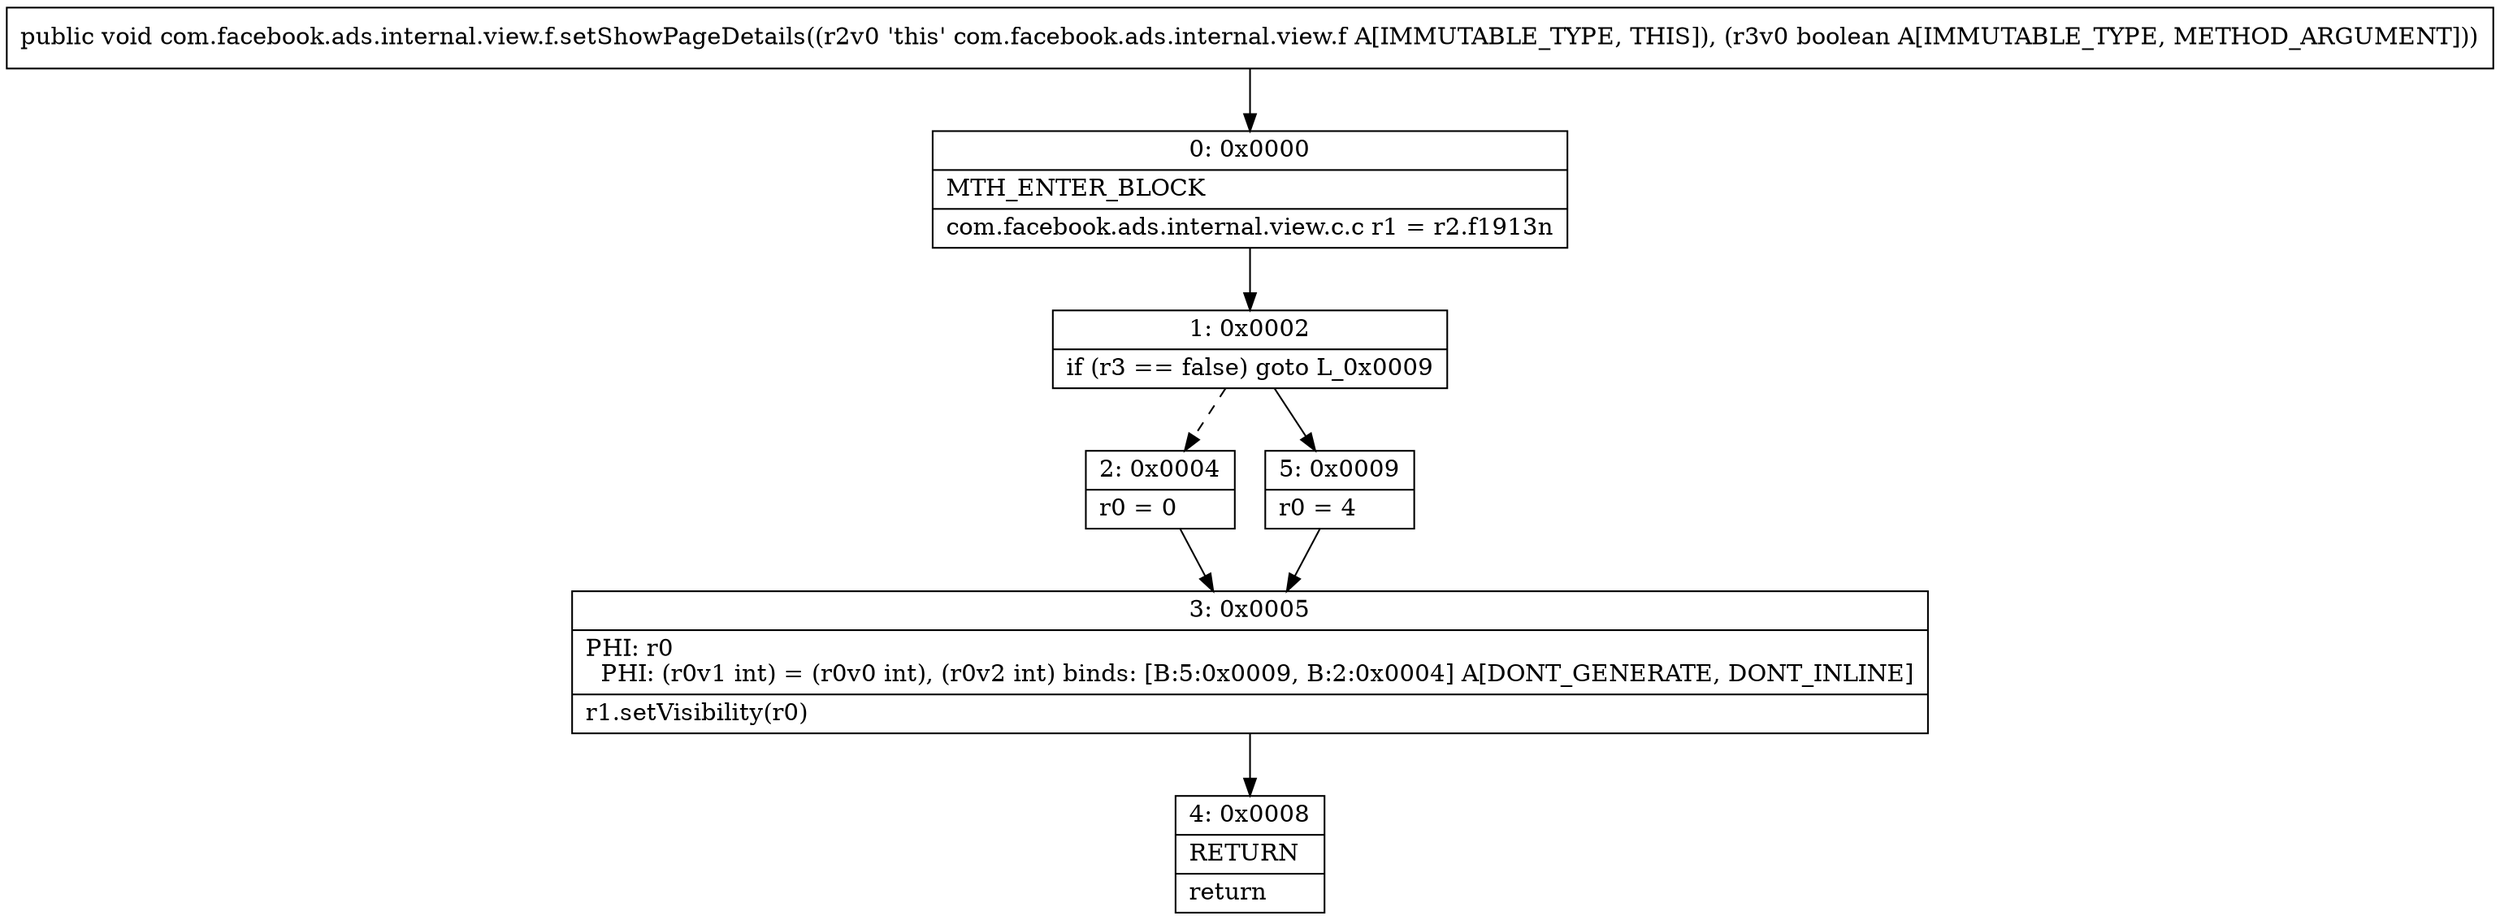digraph "CFG forcom.facebook.ads.internal.view.f.setShowPageDetails(Z)V" {
Node_0 [shape=record,label="{0\:\ 0x0000|MTH_ENTER_BLOCK\l|com.facebook.ads.internal.view.c.c r1 = r2.f1913n\l}"];
Node_1 [shape=record,label="{1\:\ 0x0002|if (r3 == false) goto L_0x0009\l}"];
Node_2 [shape=record,label="{2\:\ 0x0004|r0 = 0\l}"];
Node_3 [shape=record,label="{3\:\ 0x0005|PHI: r0 \l  PHI: (r0v1 int) = (r0v0 int), (r0v2 int) binds: [B:5:0x0009, B:2:0x0004] A[DONT_GENERATE, DONT_INLINE]\l|r1.setVisibility(r0)\l}"];
Node_4 [shape=record,label="{4\:\ 0x0008|RETURN\l|return\l}"];
Node_5 [shape=record,label="{5\:\ 0x0009|r0 = 4\l}"];
MethodNode[shape=record,label="{public void com.facebook.ads.internal.view.f.setShowPageDetails((r2v0 'this' com.facebook.ads.internal.view.f A[IMMUTABLE_TYPE, THIS]), (r3v0 boolean A[IMMUTABLE_TYPE, METHOD_ARGUMENT])) }"];
MethodNode -> Node_0;
Node_0 -> Node_1;
Node_1 -> Node_2[style=dashed];
Node_1 -> Node_5;
Node_2 -> Node_3;
Node_3 -> Node_4;
Node_5 -> Node_3;
}

